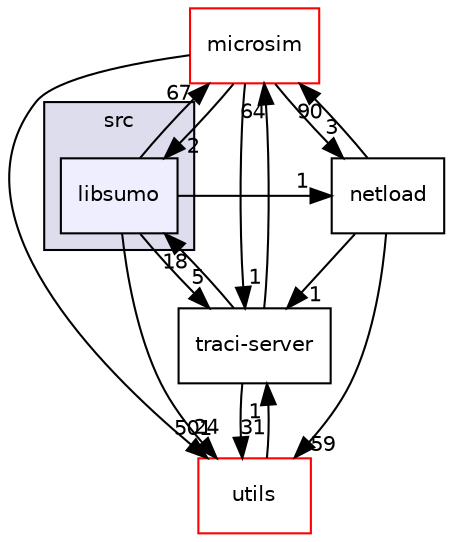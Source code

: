 digraph "libsumo" {
  compound=true
  node [ fontsize="10", fontname="Helvetica"];
  edge [ labelfontsize="10", labelfontname="Helvetica"];
  subgraph clusterdir_68267d1309a1af8e8297ef4c3efbcdba {
    graph [ bgcolor="#ddddee", pencolor="black", label="src" fontname="Helvetica", fontsize="10", URL="dir_68267d1309a1af8e8297ef4c3efbcdba.html"]
  dir_07cbfa4c1dce78cb76f12fd15a979504 [shape=box, label="libsumo", style="filled", fillcolor="#eeeeff", pencolor="black", URL="dir_07cbfa4c1dce78cb76f12fd15a979504.html"];
  }
  dir_c7d973c7c9e9679ded42ec1d95c4b47a [shape=box label="microsim" fillcolor="white" style="filled" color="red" URL="dir_c7d973c7c9e9679ded42ec1d95c4b47a.html"];
  dir_a8ab92adb89b90b3b54a91dd5b60b1b0 [shape=box label="traci-server" URL="dir_a8ab92adb89b90b3b54a91dd5b60b1b0.html"];
  dir_6bb64633cd2cedabb9018efd60a0151a [shape=box label="netload" URL="dir_6bb64633cd2cedabb9018efd60a0151a.html"];
  dir_313caf1132e152dd9b58bea13a4052ca [shape=box label="utils" fillcolor="white" style="filled" color="red" URL="dir_313caf1132e152dd9b58bea13a4052ca.html"];
  dir_c7d973c7c9e9679ded42ec1d95c4b47a->dir_a8ab92adb89b90b3b54a91dd5b60b1b0 [headlabel="1", labeldistance=1.5 headhref="dir_000009_000067.html"];
  dir_c7d973c7c9e9679ded42ec1d95c4b47a->dir_6bb64633cd2cedabb9018efd60a0151a [headlabel="3", labeldistance=1.5 headhref="dir_000009_000057.html"];
  dir_c7d973c7c9e9679ded42ec1d95c4b47a->dir_07cbfa4c1dce78cb76f12fd15a979504 [headlabel="2", labeldistance=1.5 headhref="dir_000009_000018.html"];
  dir_c7d973c7c9e9679ded42ec1d95c4b47a->dir_313caf1132e152dd9b58bea13a4052ca [headlabel="501", labeldistance=1.5 headhref="dir_000009_000001.html"];
  dir_a8ab92adb89b90b3b54a91dd5b60b1b0->dir_c7d973c7c9e9679ded42ec1d95c4b47a [headlabel="64", labeldistance=1.5 headhref="dir_000067_000009.html"];
  dir_a8ab92adb89b90b3b54a91dd5b60b1b0->dir_07cbfa4c1dce78cb76f12fd15a979504 [headlabel="18", labeldistance=1.5 headhref="dir_000067_000018.html"];
  dir_a8ab92adb89b90b3b54a91dd5b60b1b0->dir_313caf1132e152dd9b58bea13a4052ca [headlabel="31", labeldistance=1.5 headhref="dir_000067_000001.html"];
  dir_6bb64633cd2cedabb9018efd60a0151a->dir_c7d973c7c9e9679ded42ec1d95c4b47a [headlabel="90", labeldistance=1.5 headhref="dir_000057_000009.html"];
  dir_6bb64633cd2cedabb9018efd60a0151a->dir_a8ab92adb89b90b3b54a91dd5b60b1b0 [headlabel="1", labeldistance=1.5 headhref="dir_000057_000067.html"];
  dir_6bb64633cd2cedabb9018efd60a0151a->dir_313caf1132e152dd9b58bea13a4052ca [headlabel="59", labeldistance=1.5 headhref="dir_000057_000001.html"];
  dir_07cbfa4c1dce78cb76f12fd15a979504->dir_c7d973c7c9e9679ded42ec1d95c4b47a [headlabel="67", labeldistance=1.5 headhref="dir_000018_000009.html"];
  dir_07cbfa4c1dce78cb76f12fd15a979504->dir_a8ab92adb89b90b3b54a91dd5b60b1b0 [headlabel="5", labeldistance=1.5 headhref="dir_000018_000067.html"];
  dir_07cbfa4c1dce78cb76f12fd15a979504->dir_6bb64633cd2cedabb9018efd60a0151a [headlabel="1", labeldistance=1.5 headhref="dir_000018_000057.html"];
  dir_07cbfa4c1dce78cb76f12fd15a979504->dir_313caf1132e152dd9b58bea13a4052ca [headlabel="24", labeldistance=1.5 headhref="dir_000018_000001.html"];
  dir_313caf1132e152dd9b58bea13a4052ca->dir_a8ab92adb89b90b3b54a91dd5b60b1b0 [headlabel="1", labeldistance=1.5 headhref="dir_000001_000067.html"];
}
